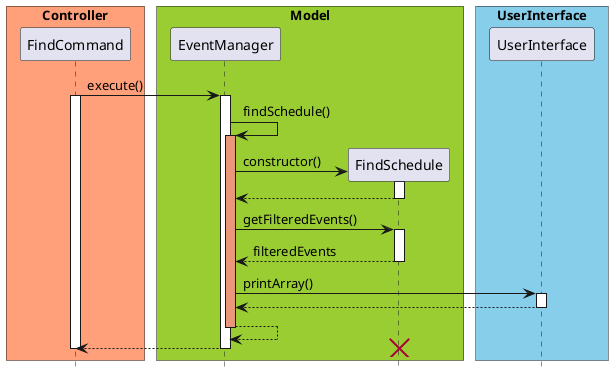 @startuml

skinparam ParticipantPadding 10
skinparam BoxPadding 5
hide footbox

box "Controller" #LightSalmon
participant FindCommand
end box

box "Model" #YellowGreen
participant EventManager
participant FindSchedule
end box

box "UserInterface" #skyblue
participant UserInterface
end box

FindCommand -> EventManager : execute()
activate FindCommand
activate EventManager
EventManager -> EventManager : findSchedule()
activate EventManager #DarkSalmon
EventManager -> FindSchedule ** : constructor()
activate FindSchedule
FindSchedule --> EventManager
deactivate FindSchedule
EventManager -> FindSchedule : getFilteredEvents()
activate FindSchedule
FindSchedule --> EventManager : filteredEvents
deactivate FindSchedule
EventManager -> UserInterface : printArray()
activate UserInterface
UserInterface --> EventManager
deactivate UserInterface
EventManager --> EventManager
deactivate EventManager
EventManager --> FindCommand
deactivate EventManager
deactivate FindCommand
destroy FindSchedule

@enduml